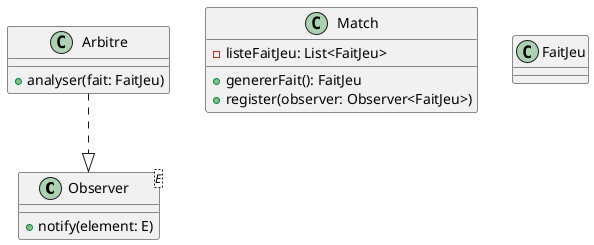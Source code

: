 @startuml Observer

class Observer<E> {
    + notify(element: E)
}

class Match {
    - listeFaitJeu: List<FaitJeu>
    + genererFait(): FaitJeu
    + register(observer: Observer<FaitJeu>)
}

class FaitJeu

class Arbitre {
    + analyser(fait: FaitJeu)
}

Arbitre..|>Observer

@enduml